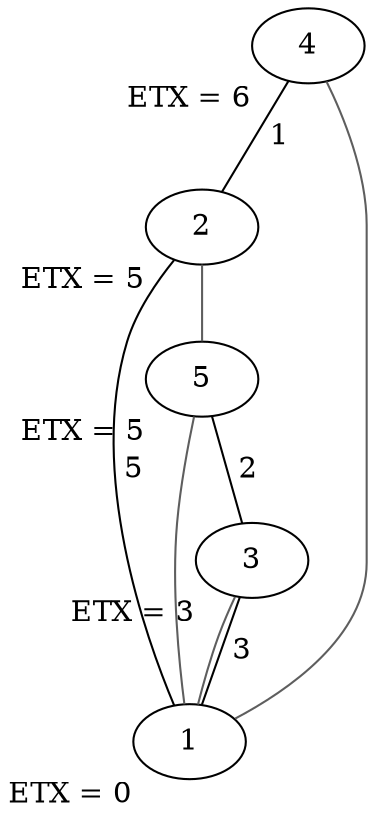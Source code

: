 graph indtree{
rankdir=BT;
1 [ xlabel="ETX = 0"];
2 [ xlabel="ETX = 5"];
3 [ xlabel="ETX = 3"];
4 [ xlabel="ETX = 6"];
5 [ xlabel="ETX = 5"];


1 -- 2 [color=black, label=" 5"];
1 -- 3 [color=black, label=" 3"];
2 -- 4 [color=black, label=" 1"];
3 -- 5 [color=black, label=" 2"];

1 -- 4 [color=gray37];
1 -- 3 [color=gray37];
1 -- 5 [color=gray37];
5 -- 2 [color=gray37];
}
